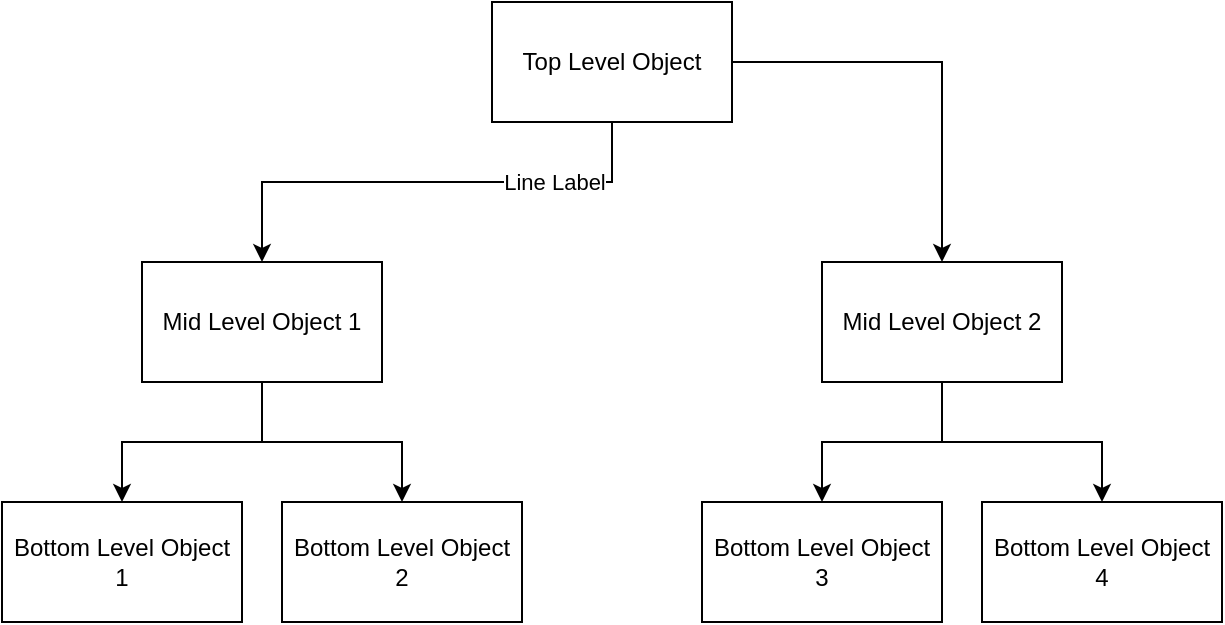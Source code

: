 <mxfile version="21.6.5" type="device">
  <diagram name="Page-1" id="GRXrVSJ3_2ZGtGiiIE3V">
    <mxGraphModel dx="850" dy="824" grid="1" gridSize="10" guides="1" tooltips="1" connect="1" arrows="1" fold="1" page="1" pageScale="1" pageWidth="850" pageHeight="1100" math="0" shadow="0">
      <root>
        <mxCell id="0" />
        <mxCell id="1" parent="0" />
        <mxCell id="7KEc3_y8xHBtGOdUQax5-8" style="edgeStyle=orthogonalEdgeStyle;rounded=0;orthogonalLoop=1;jettySize=auto;html=1;" edge="1" parent="1" source="7KEc3_y8xHBtGOdUQax5-1" target="7KEc3_y8xHBtGOdUQax5-2">
          <mxGeometry relative="1" as="geometry">
            <Array as="points">
              <mxPoint x="425" y="280" />
              <mxPoint x="250" y="280" />
            </Array>
          </mxGeometry>
        </mxCell>
        <mxCell id="7KEc3_y8xHBtGOdUQax5-27" value="Line Label" style="edgeLabel;html=1;align=center;verticalAlign=middle;resizable=0;points=[];" vertex="1" connectable="0" parent="7KEc3_y8xHBtGOdUQax5-8">
          <mxGeometry x="-0.514" relative="1" as="geometry">
            <mxPoint as="offset" />
          </mxGeometry>
        </mxCell>
        <mxCell id="7KEc3_y8xHBtGOdUQax5-9" style="edgeStyle=orthogonalEdgeStyle;rounded=0;orthogonalLoop=1;jettySize=auto;html=1;" edge="1" parent="1" source="7KEc3_y8xHBtGOdUQax5-1" target="7KEc3_y8xHBtGOdUQax5-3">
          <mxGeometry relative="1" as="geometry" />
        </mxCell>
        <mxCell id="7KEc3_y8xHBtGOdUQax5-1" value="Top Level Object" style="rounded=0;whiteSpace=wrap;html=1;" vertex="1" parent="1">
          <mxGeometry x="365" y="190" width="120" height="60" as="geometry" />
        </mxCell>
        <mxCell id="7KEc3_y8xHBtGOdUQax5-10" style="edgeStyle=orthogonalEdgeStyle;rounded=0;orthogonalLoop=1;jettySize=auto;html=1;" edge="1" parent="1" source="7KEc3_y8xHBtGOdUQax5-2" target="7KEc3_y8xHBtGOdUQax5-4">
          <mxGeometry relative="1" as="geometry" />
        </mxCell>
        <mxCell id="7KEc3_y8xHBtGOdUQax5-11" style="edgeStyle=orthogonalEdgeStyle;rounded=0;orthogonalLoop=1;jettySize=auto;html=1;" edge="1" parent="1" source="7KEc3_y8xHBtGOdUQax5-2" target="7KEc3_y8xHBtGOdUQax5-5">
          <mxGeometry relative="1" as="geometry" />
        </mxCell>
        <mxCell id="7KEc3_y8xHBtGOdUQax5-2" value="Mid Level Object 1" style="rounded=0;whiteSpace=wrap;html=1;" vertex="1" parent="1">
          <mxGeometry x="190" y="320" width="120" height="60" as="geometry" />
        </mxCell>
        <mxCell id="7KEc3_y8xHBtGOdUQax5-12" style="edgeStyle=orthogonalEdgeStyle;rounded=0;orthogonalLoop=1;jettySize=auto;html=1;" edge="1" parent="1" source="7KEc3_y8xHBtGOdUQax5-3" target="7KEc3_y8xHBtGOdUQax5-6">
          <mxGeometry relative="1" as="geometry" />
        </mxCell>
        <mxCell id="7KEc3_y8xHBtGOdUQax5-13" style="edgeStyle=orthogonalEdgeStyle;rounded=0;orthogonalLoop=1;jettySize=auto;html=1;" edge="1" parent="1" source="7KEc3_y8xHBtGOdUQax5-3" target="7KEc3_y8xHBtGOdUQax5-7">
          <mxGeometry relative="1" as="geometry" />
        </mxCell>
        <mxCell id="7KEc3_y8xHBtGOdUQax5-3" value="Mid Level Object 2" style="rounded=0;whiteSpace=wrap;html=1;" vertex="1" parent="1">
          <mxGeometry x="530" y="320" width="120" height="60" as="geometry" />
        </mxCell>
        <mxCell id="7KEc3_y8xHBtGOdUQax5-4" value="Bottom Level Object 1" style="rounded=0;whiteSpace=wrap;html=1;" vertex="1" parent="1">
          <mxGeometry x="120" y="440" width="120" height="60" as="geometry" />
        </mxCell>
        <mxCell id="7KEc3_y8xHBtGOdUQax5-5" value="Bottom Level Object 2" style="rounded=0;whiteSpace=wrap;html=1;" vertex="1" parent="1">
          <mxGeometry x="260" y="440" width="120" height="60" as="geometry" />
        </mxCell>
        <mxCell id="7KEc3_y8xHBtGOdUQax5-6" value="Bottom Level Object 3" style="rounded=0;whiteSpace=wrap;html=1;" vertex="1" parent="1">
          <mxGeometry x="470" y="440" width="120" height="60" as="geometry" />
        </mxCell>
        <mxCell id="7KEc3_y8xHBtGOdUQax5-7" value="Bottom Level Object 4" style="rounded=0;whiteSpace=wrap;html=1;" vertex="1" parent="1">
          <mxGeometry x="610" y="440" width="120" height="60" as="geometry" />
        </mxCell>
      </root>
    </mxGraphModel>
  </diagram>
</mxfile>
